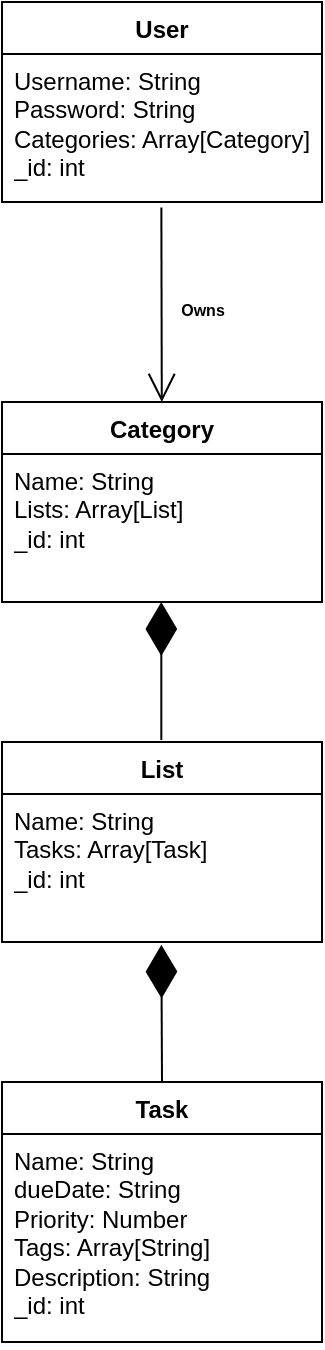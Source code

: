 <mxfile version="24.2.3" type="device">
  <diagram id="C5RBs43oDa-KdzZeNtuy" name="Page-1">
    <mxGraphModel dx="1624" dy="868" grid="1" gridSize="10" guides="1" tooltips="1" connect="1" arrows="1" fold="1" page="1" pageScale="1" pageWidth="827" pageHeight="1169" math="0" shadow="0">
      <root>
        <mxCell id="WIyWlLk6GJQsqaUBKTNV-0" />
        <mxCell id="WIyWlLk6GJQsqaUBKTNV-1" parent="WIyWlLk6GJQsqaUBKTNV-0" />
        <mxCell id="IxCNfDjc1vo1jKLAdU8E-4" value="User" style="swimlane;fontStyle=1;align=center;verticalAlign=top;childLayout=stackLayout;horizontal=1;startSize=26;horizontalStack=0;resizeParent=1;resizeParentMax=0;resizeLast=0;collapsible=1;marginBottom=0;whiteSpace=wrap;html=1;" vertex="1" parent="WIyWlLk6GJQsqaUBKTNV-1">
          <mxGeometry x="280" y="120" width="160" height="100" as="geometry" />
        </mxCell>
        <mxCell id="IxCNfDjc1vo1jKLAdU8E-5" value="Username: String&lt;div&gt;Password: String&lt;/div&gt;&lt;div&gt;Categories: Array[Category]&lt;/div&gt;&lt;div&gt;_id: int&lt;/div&gt;" style="text;strokeColor=none;fillColor=none;align=left;verticalAlign=top;spacingLeft=4;spacingRight=4;overflow=hidden;rotatable=0;points=[[0,0.5],[1,0.5]];portConstraint=eastwest;whiteSpace=wrap;html=1;" vertex="1" parent="IxCNfDjc1vo1jKLAdU8E-4">
          <mxGeometry y="26" width="160" height="74" as="geometry" />
        </mxCell>
        <mxCell id="IxCNfDjc1vo1jKLAdU8E-8" value="Category" style="swimlane;fontStyle=1;align=center;verticalAlign=top;childLayout=stackLayout;horizontal=1;startSize=26;horizontalStack=0;resizeParent=1;resizeParentMax=0;resizeLast=0;collapsible=1;marginBottom=0;whiteSpace=wrap;html=1;" vertex="1" parent="WIyWlLk6GJQsqaUBKTNV-1">
          <mxGeometry x="280" y="320" width="160" height="100" as="geometry" />
        </mxCell>
        <mxCell id="IxCNfDjc1vo1jKLAdU8E-9" value="Name: String&lt;div&gt;Lists: Array[List]&lt;/div&gt;&lt;div&gt;_id: int&lt;/div&gt;" style="text;strokeColor=none;fillColor=none;align=left;verticalAlign=top;spacingLeft=4;spacingRight=4;overflow=hidden;rotatable=0;points=[[0,0.5],[1,0.5]];portConstraint=eastwest;whiteSpace=wrap;html=1;" vertex="1" parent="IxCNfDjc1vo1jKLAdU8E-8">
          <mxGeometry y="26" width="160" height="74" as="geometry" />
        </mxCell>
        <mxCell id="IxCNfDjc1vo1jKLAdU8E-10" value="List" style="swimlane;fontStyle=1;align=center;verticalAlign=top;childLayout=stackLayout;horizontal=1;startSize=26;horizontalStack=0;resizeParent=1;resizeParentMax=0;resizeLast=0;collapsible=1;marginBottom=0;whiteSpace=wrap;html=1;" vertex="1" parent="WIyWlLk6GJQsqaUBKTNV-1">
          <mxGeometry x="280" y="490" width="160" height="100" as="geometry" />
        </mxCell>
        <mxCell id="IxCNfDjc1vo1jKLAdU8E-11" value="Name: String&lt;div&gt;Tasks: Array[Task]&lt;/div&gt;&lt;div&gt;_id: int&lt;/div&gt;" style="text;strokeColor=none;fillColor=none;align=left;verticalAlign=top;spacingLeft=4;spacingRight=4;overflow=hidden;rotatable=0;points=[[0,0.5],[1,0.5]];portConstraint=eastwest;whiteSpace=wrap;html=1;" vertex="1" parent="IxCNfDjc1vo1jKLAdU8E-10">
          <mxGeometry y="26" width="160" height="74" as="geometry" />
        </mxCell>
        <mxCell id="IxCNfDjc1vo1jKLAdU8E-12" value="Task" style="swimlane;fontStyle=1;align=center;verticalAlign=top;childLayout=stackLayout;horizontal=1;startSize=26;horizontalStack=0;resizeParent=1;resizeParentMax=0;resizeLast=0;collapsible=1;marginBottom=0;whiteSpace=wrap;html=1;" vertex="1" parent="WIyWlLk6GJQsqaUBKTNV-1">
          <mxGeometry x="280" y="660" width="160" height="130" as="geometry" />
        </mxCell>
        <mxCell id="IxCNfDjc1vo1jKLAdU8E-13" value="Name: String&lt;div&gt;dueDate: String&lt;/div&gt;&lt;div&gt;Priority: Number&lt;/div&gt;&lt;div&gt;Tags: Array[String]&lt;/div&gt;&lt;div&gt;Description: String&lt;/div&gt;&lt;div&gt;&lt;div&gt;_id: int&lt;/div&gt;&lt;/div&gt;" style="text;strokeColor=none;fillColor=none;align=left;verticalAlign=top;spacingLeft=4;spacingRight=4;overflow=hidden;rotatable=0;points=[[0,0.5],[1,0.5]];portConstraint=eastwest;whiteSpace=wrap;html=1;" vertex="1" parent="IxCNfDjc1vo1jKLAdU8E-12">
          <mxGeometry y="26" width="160" height="104" as="geometry" />
        </mxCell>
        <mxCell id="IxCNfDjc1vo1jKLAdU8E-17" value="" style="endArrow=open;endFill=1;endSize=12;html=1;rounded=0;exitX=0.498;exitY=1.037;exitDx=0;exitDy=0;exitPerimeter=0;" edge="1" parent="WIyWlLk6GJQsqaUBKTNV-1" source="IxCNfDjc1vo1jKLAdU8E-5" target="IxCNfDjc1vo1jKLAdU8E-8">
          <mxGeometry width="160" relative="1" as="geometry">
            <mxPoint x="360" y="410" as="sourcePoint" />
            <mxPoint x="520" y="410" as="targetPoint" />
          </mxGeometry>
        </mxCell>
        <mxCell id="IxCNfDjc1vo1jKLAdU8E-18" value="&lt;font style=&quot;font-size: 8px;&quot;&gt;Owns&lt;/font&gt;" style="text;align=center;fontStyle=1;verticalAlign=middle;spacingLeft=3;spacingRight=3;strokeColor=none;rotatable=0;points=[[0,0.5],[1,0.5]];portConstraint=eastwest;html=1;" vertex="1" parent="WIyWlLk6GJQsqaUBKTNV-1">
          <mxGeometry x="340" y="260" width="80" height="26" as="geometry" />
        </mxCell>
        <mxCell id="IxCNfDjc1vo1jKLAdU8E-19" value="" style="endArrow=diamondThin;endFill=1;endSize=24;html=1;rounded=0;exitX=0.5;exitY=0;exitDx=0;exitDy=0;entryX=0.498;entryY=1.018;entryDx=0;entryDy=0;entryPerimeter=0;" edge="1" parent="WIyWlLk6GJQsqaUBKTNV-1" source="IxCNfDjc1vo1jKLAdU8E-12" target="IxCNfDjc1vo1jKLAdU8E-11">
          <mxGeometry width="160" relative="1" as="geometry">
            <mxPoint x="360" y="610" as="sourcePoint" />
            <mxPoint x="530" y="570" as="targetPoint" />
          </mxGeometry>
        </mxCell>
        <mxCell id="IxCNfDjc1vo1jKLAdU8E-20" value="" style="endArrow=diamondThin;endFill=1;endSize=24;html=1;rounded=0;exitX=0.5;exitY=0;exitDx=0;exitDy=0;entryX=0.498;entryY=1.018;entryDx=0;entryDy=0;entryPerimeter=0;" edge="1" parent="WIyWlLk6GJQsqaUBKTNV-1">
          <mxGeometry width="160" relative="1" as="geometry">
            <mxPoint x="359.66" y="489" as="sourcePoint" />
            <mxPoint x="359.66" y="420" as="targetPoint" />
          </mxGeometry>
        </mxCell>
      </root>
    </mxGraphModel>
  </diagram>
</mxfile>
